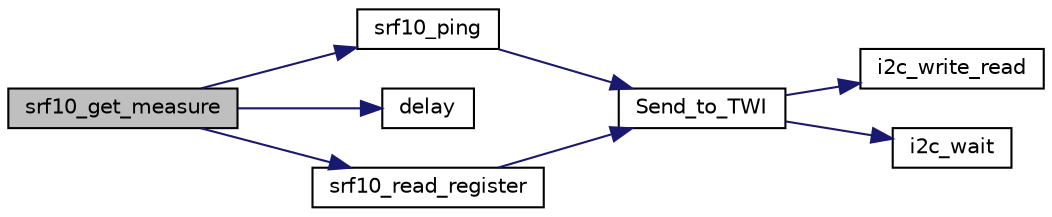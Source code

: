 digraph G
{
  edge [fontname="Helvetica",fontsize="10",labelfontname="Helvetica",labelfontsize="10"];
  node [fontname="Helvetica",fontsize="10",shape=record];
  rankdir="LR";
  Node1 [label="srf10_get_measure",height=0.2,width=0.4,color="black", fillcolor="grey75", style="filled" fontcolor="black"];
  Node1 -> Node2 [color="midnightblue",fontsize="10",style="solid",fontname="Helvetica"];
  Node2 [label="srf10_ping",height=0.2,width=0.4,color="black", fillcolor="white", style="filled",URL="$srf10_8c.html#a3166dd323e51c8796807baf8c004c13f"];
  Node2 -> Node3 [color="midnightblue",fontsize="10",style="solid",fontname="Helvetica"];
  Node3 [label="Send_to_TWI",height=0.2,width=0.4,color="black", fillcolor="white", style="filled",URL="$twi_8c.html#a6abb3fb5269ea88940402079231142c5"];
  Node3 -> Node4 [color="midnightblue",fontsize="10",style="solid",fontname="Helvetica"];
  Node4 [label="i2c_write_read",height=0.2,width=0.4,color="black", fillcolor="white", style="filled",URL="$i2c_8h.html#a390db7ff461cfff9cdd522dfb90fe23e"];
  Node3 -> Node5 [color="midnightblue",fontsize="10",style="solid",fontname="Helvetica"];
  Node5 [label="i2c_wait",height=0.2,width=0.4,color="black", fillcolor="white", style="filled",URL="$i2c_8h.html#a8d0292580689dd8b7e0b441cf0e6c383"];
  Node1 -> Node6 [color="midnightblue",fontsize="10",style="solid",fontname="Helvetica"];
  Node6 [label="delay",height=0.2,width=0.4,color="black", fillcolor="white", style="filled",URL="$delay_8h.html#adb7db4d9ef946dcfb58bcfc667ee674a",tooltip="Verzoegert um ms Millisekunden."];
  Node1 -> Node7 [color="midnightblue",fontsize="10",style="solid",fontname="Helvetica"];
  Node7 [label="srf10_read_register",height=0.2,width=0.4,color="black", fillcolor="white", style="filled",URL="$srf10_8c.html#ab6f2f46a5a60ea85e2dc0bb12d5f86ff"];
  Node7 -> Node3 [color="midnightblue",fontsize="10",style="solid",fontname="Helvetica"];
}

